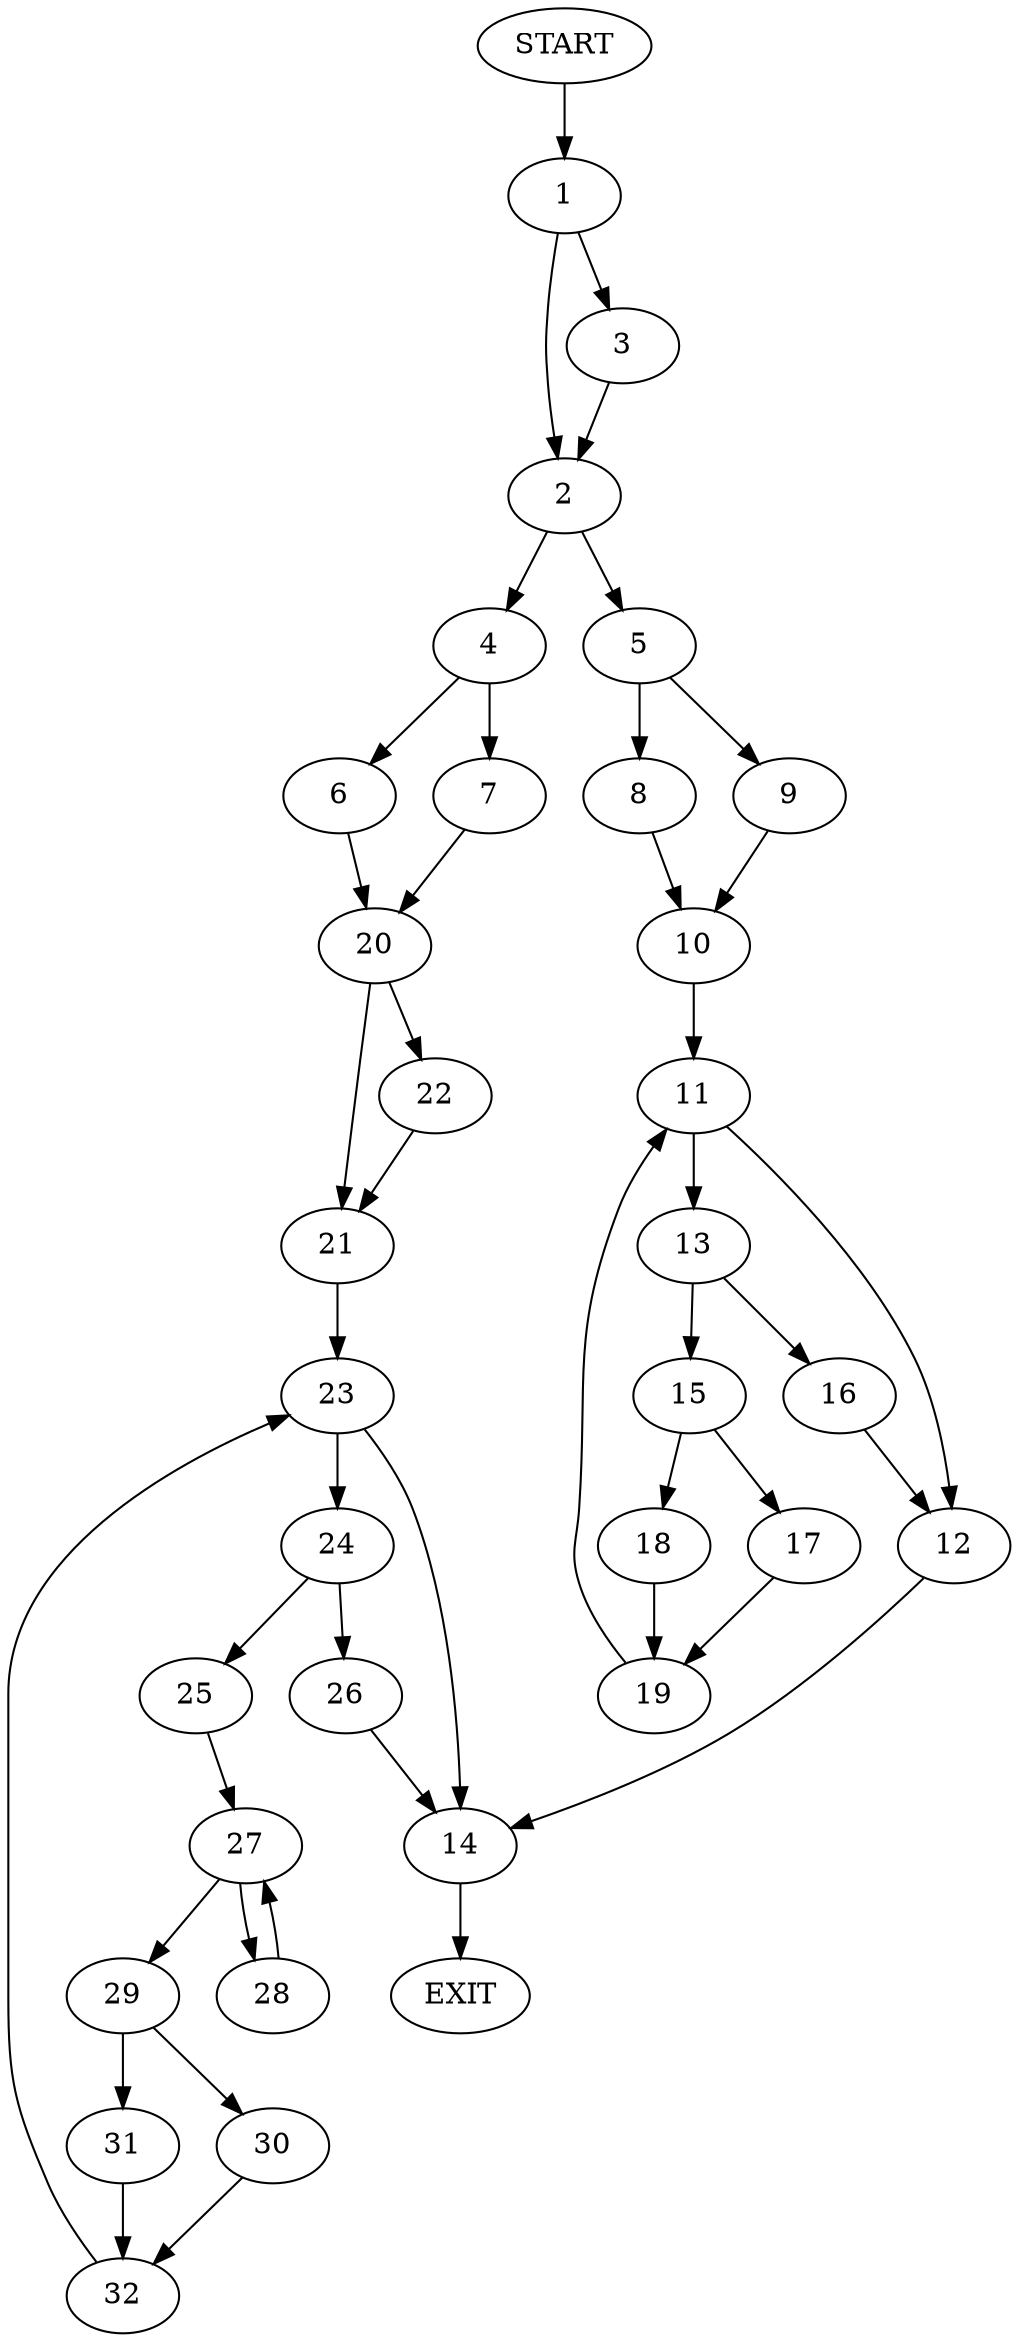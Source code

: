 digraph {
0 [label="START"]
33 [label="EXIT"]
0 -> 1
1 -> 2
1 -> 3
3 -> 2
2 -> 4
2 -> 5
4 -> 6
4 -> 7
5 -> 8
5 -> 9
8 -> 10
9 -> 10
10 -> 11
11 -> 12
11 -> 13
12 -> 14
13 -> 15
13 -> 16
16 -> 12
15 -> 17
15 -> 18
17 -> 19
18 -> 19
19 -> 11
14 -> 33
6 -> 20
7 -> 20
20 -> 21
20 -> 22
22 -> 21
21 -> 23
23 -> 24
23 -> 14
24 -> 25
24 -> 26
25 -> 27
26 -> 14
27 -> 28
27 -> 29
29 -> 30
29 -> 31
28 -> 27
30 -> 32
31 -> 32
32 -> 23
}

